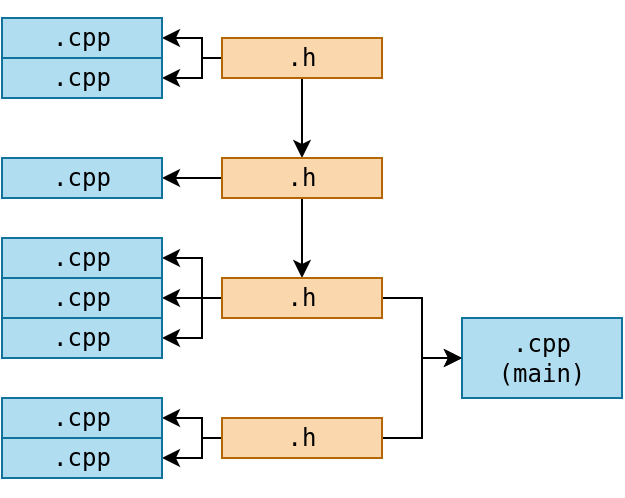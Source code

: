 <mxfile version="22.1.16" type="device">
  <diagram name="Page-1" id="Umb1S6DrYRTSFSJQdrjl">
    <mxGraphModel dx="558" dy="383" grid="1" gridSize="10" guides="1" tooltips="1" connect="1" arrows="1" fold="1" page="1" pageScale="1" pageWidth="850" pageHeight="1100" math="0" shadow="0">
      <root>
        <mxCell id="0" />
        <mxCell id="1" parent="0" />
        <mxCell id="uPSDg4g8-I4lnqD0Hp03-27" style="edgeStyle=orthogonalEdgeStyle;rounded=0;orthogonalLoop=1;jettySize=auto;html=1;" edge="1" parent="1" source="uPSDg4g8-I4lnqD0Hp03-20" target="uPSDg4g8-I4lnqD0Hp03-23">
          <mxGeometry relative="1" as="geometry">
            <Array as="points">
              <mxPoint x="190" y="140" />
              <mxPoint x="190" y="130" />
            </Array>
          </mxGeometry>
        </mxCell>
        <mxCell id="uPSDg4g8-I4lnqD0Hp03-28" style="edgeStyle=orthogonalEdgeStyle;rounded=0;orthogonalLoop=1;jettySize=auto;html=1;" edge="1" parent="1" source="uPSDg4g8-I4lnqD0Hp03-20" target="uPSDg4g8-I4lnqD0Hp03-21">
          <mxGeometry relative="1" as="geometry" />
        </mxCell>
        <mxCell id="uPSDg4g8-I4lnqD0Hp03-36" style="edgeStyle=orthogonalEdgeStyle;rounded=0;orthogonalLoop=1;jettySize=auto;html=1;" edge="1" parent="1" source="uPSDg4g8-I4lnqD0Hp03-20" target="uPSDg4g8-I4lnqD0Hp03-35">
          <mxGeometry relative="1" as="geometry">
            <Array as="points">
              <mxPoint x="190" y="140" />
              <mxPoint x="190" y="150" />
            </Array>
          </mxGeometry>
        </mxCell>
        <mxCell id="uPSDg4g8-I4lnqD0Hp03-20" value="&lt;pre&gt;.h&lt;/pre&gt;" style="rounded=0;whiteSpace=wrap;html=1;fillColor=#fad7ac;strokeColor=#b46504;" vertex="1" parent="1">
          <mxGeometry x="200" y="130" width="80" height="20" as="geometry" />
        </mxCell>
        <mxCell id="uPSDg4g8-I4lnqD0Hp03-29" style="edgeStyle=orthogonalEdgeStyle;rounded=0;orthogonalLoop=1;jettySize=auto;html=1;" edge="1" parent="1" source="uPSDg4g8-I4lnqD0Hp03-21" target="uPSDg4g8-I4lnqD0Hp03-24">
          <mxGeometry relative="1" as="geometry" />
        </mxCell>
        <mxCell id="uPSDg4g8-I4lnqD0Hp03-30" style="edgeStyle=orthogonalEdgeStyle;rounded=0;orthogonalLoop=1;jettySize=auto;html=1;" edge="1" parent="1" source="uPSDg4g8-I4lnqD0Hp03-21" target="uPSDg4g8-I4lnqD0Hp03-22">
          <mxGeometry relative="1" as="geometry" />
        </mxCell>
        <mxCell id="uPSDg4g8-I4lnqD0Hp03-21" value="&lt;pre&gt;.h&lt;/pre&gt;" style="rounded=0;whiteSpace=wrap;html=1;fillColor=#fad7ac;strokeColor=#b46504;" vertex="1" parent="1">
          <mxGeometry x="200" y="190" width="80" height="20" as="geometry" />
        </mxCell>
        <mxCell id="uPSDg4g8-I4lnqD0Hp03-31" style="edgeStyle=orthogonalEdgeStyle;rounded=0;orthogonalLoop=1;jettySize=auto;html=1;" edge="1" parent="1" source="uPSDg4g8-I4lnqD0Hp03-22" target="uPSDg4g8-I4lnqD0Hp03-25">
          <mxGeometry relative="1" as="geometry">
            <Array as="points">
              <mxPoint x="190" y="260" />
              <mxPoint x="190" y="240" />
            </Array>
          </mxGeometry>
        </mxCell>
        <mxCell id="uPSDg4g8-I4lnqD0Hp03-32" style="edgeStyle=orthogonalEdgeStyle;rounded=0;orthogonalLoop=1;jettySize=auto;html=1;" edge="1" parent="1" source="uPSDg4g8-I4lnqD0Hp03-22" target="uPSDg4g8-I4lnqD0Hp03-26">
          <mxGeometry relative="1" as="geometry">
            <Array as="points">
              <mxPoint x="300" y="260" />
              <mxPoint x="300" y="290" />
            </Array>
          </mxGeometry>
        </mxCell>
        <mxCell id="uPSDg4g8-I4lnqD0Hp03-39" style="edgeStyle=orthogonalEdgeStyle;rounded=0;orthogonalLoop=1;jettySize=auto;html=1;" edge="1" parent="1" source="uPSDg4g8-I4lnqD0Hp03-22" target="uPSDg4g8-I4lnqD0Hp03-37">
          <mxGeometry relative="1" as="geometry" />
        </mxCell>
        <mxCell id="uPSDg4g8-I4lnqD0Hp03-40" style="edgeStyle=orthogonalEdgeStyle;rounded=0;orthogonalLoop=1;jettySize=auto;html=1;" edge="1" parent="1" source="uPSDg4g8-I4lnqD0Hp03-22" target="uPSDg4g8-I4lnqD0Hp03-38">
          <mxGeometry relative="1" as="geometry">
            <Array as="points">
              <mxPoint x="190" y="260" />
              <mxPoint x="190" y="280" />
            </Array>
          </mxGeometry>
        </mxCell>
        <mxCell id="uPSDg4g8-I4lnqD0Hp03-22" value="&lt;pre&gt;.h&lt;/pre&gt;" style="rounded=0;whiteSpace=wrap;html=1;fillColor=#fad7ac;strokeColor=#b46504;" vertex="1" parent="1">
          <mxGeometry x="200" y="250" width="80" height="20" as="geometry" />
        </mxCell>
        <mxCell id="uPSDg4g8-I4lnqD0Hp03-23" value="&lt;pre&gt;.cpp&lt;/pre&gt;" style="rounded=0;whiteSpace=wrap;html=1;fillColor=#b1ddf0;strokeColor=#10739e;" vertex="1" parent="1">
          <mxGeometry x="90" y="120" width="80" height="20" as="geometry" />
        </mxCell>
        <mxCell id="uPSDg4g8-I4lnqD0Hp03-24" value="&lt;pre&gt;.cpp&lt;/pre&gt;" style="rounded=0;whiteSpace=wrap;html=1;fillColor=#b1ddf0;strokeColor=#10739e;" vertex="1" parent="1">
          <mxGeometry x="90" y="190" width="80" height="20" as="geometry" />
        </mxCell>
        <mxCell id="uPSDg4g8-I4lnqD0Hp03-25" value="&lt;pre&gt;.cpp&lt;/pre&gt;" style="rounded=0;whiteSpace=wrap;html=1;fillColor=#b1ddf0;strokeColor=#10739e;" vertex="1" parent="1">
          <mxGeometry x="90" y="230" width="80" height="20" as="geometry" />
        </mxCell>
        <mxCell id="uPSDg4g8-I4lnqD0Hp03-26" value="&lt;pre&gt;.cpp&lt;br/&gt;(main)&lt;/pre&gt;" style="rounded=0;whiteSpace=wrap;html=1;fillColor=#b1ddf0;strokeColor=#10739e;" vertex="1" parent="1">
          <mxGeometry x="320" y="270" width="80" height="40" as="geometry" />
        </mxCell>
        <mxCell id="uPSDg4g8-I4lnqD0Hp03-35" value="&lt;pre&gt;.cpp&lt;/pre&gt;" style="rounded=0;whiteSpace=wrap;html=1;fillColor=#b1ddf0;strokeColor=#10739e;" vertex="1" parent="1">
          <mxGeometry x="90" y="140" width="80" height="20" as="geometry" />
        </mxCell>
        <mxCell id="uPSDg4g8-I4lnqD0Hp03-37" value="&lt;pre&gt;.cpp&lt;/pre&gt;" style="rounded=0;whiteSpace=wrap;html=1;fillColor=#b1ddf0;strokeColor=#10739e;" vertex="1" parent="1">
          <mxGeometry x="90" y="250" width="80" height="20" as="geometry" />
        </mxCell>
        <mxCell id="uPSDg4g8-I4lnqD0Hp03-38" value="&lt;pre&gt;.cpp&lt;/pre&gt;" style="rounded=0;whiteSpace=wrap;html=1;fillColor=#b1ddf0;strokeColor=#10739e;" vertex="1" parent="1">
          <mxGeometry x="90" y="270" width="80" height="20" as="geometry" />
        </mxCell>
        <mxCell id="uPSDg4g8-I4lnqD0Hp03-47" style="edgeStyle=orthogonalEdgeStyle;rounded=0;orthogonalLoop=1;jettySize=auto;html=1;" edge="1" parent="1" source="uPSDg4g8-I4lnqD0Hp03-43" target="uPSDg4g8-I4lnqD0Hp03-26">
          <mxGeometry relative="1" as="geometry">
            <Array as="points">
              <mxPoint x="300" y="330" />
              <mxPoint x="300" y="290" />
            </Array>
          </mxGeometry>
        </mxCell>
        <mxCell id="uPSDg4g8-I4lnqD0Hp03-50" style="edgeStyle=orthogonalEdgeStyle;rounded=0;orthogonalLoop=1;jettySize=auto;html=1;" edge="1" parent="1" source="uPSDg4g8-I4lnqD0Hp03-43" target="uPSDg4g8-I4lnqD0Hp03-48">
          <mxGeometry relative="1" as="geometry">
            <Array as="points">
              <mxPoint x="190" y="330" />
              <mxPoint x="190" y="320" />
            </Array>
          </mxGeometry>
        </mxCell>
        <mxCell id="uPSDg4g8-I4lnqD0Hp03-51" style="edgeStyle=orthogonalEdgeStyle;rounded=0;orthogonalLoop=1;jettySize=auto;html=1;" edge="1" parent="1" source="uPSDg4g8-I4lnqD0Hp03-43" target="uPSDg4g8-I4lnqD0Hp03-49">
          <mxGeometry relative="1" as="geometry">
            <Array as="points">
              <mxPoint x="190" y="330" />
              <mxPoint x="190" y="340" />
            </Array>
          </mxGeometry>
        </mxCell>
        <mxCell id="uPSDg4g8-I4lnqD0Hp03-43" value="&lt;pre&gt;.h&lt;/pre&gt;" style="rounded=0;whiteSpace=wrap;html=1;fillColor=#fad7ac;strokeColor=#b46504;" vertex="1" parent="1">
          <mxGeometry x="200" y="320" width="80" height="20" as="geometry" />
        </mxCell>
        <mxCell id="uPSDg4g8-I4lnqD0Hp03-48" value="&lt;pre&gt;.cpp&lt;/pre&gt;" style="rounded=0;whiteSpace=wrap;html=1;fillColor=#b1ddf0;strokeColor=#10739e;" vertex="1" parent="1">
          <mxGeometry x="90" y="310" width="80" height="20" as="geometry" />
        </mxCell>
        <mxCell id="uPSDg4g8-I4lnqD0Hp03-49" value="&lt;pre&gt;.cpp&lt;/pre&gt;" style="rounded=0;whiteSpace=wrap;html=1;fillColor=#b1ddf0;strokeColor=#10739e;" vertex="1" parent="1">
          <mxGeometry x="90" y="330" width="80" height="20" as="geometry" />
        </mxCell>
      </root>
    </mxGraphModel>
  </diagram>
</mxfile>
